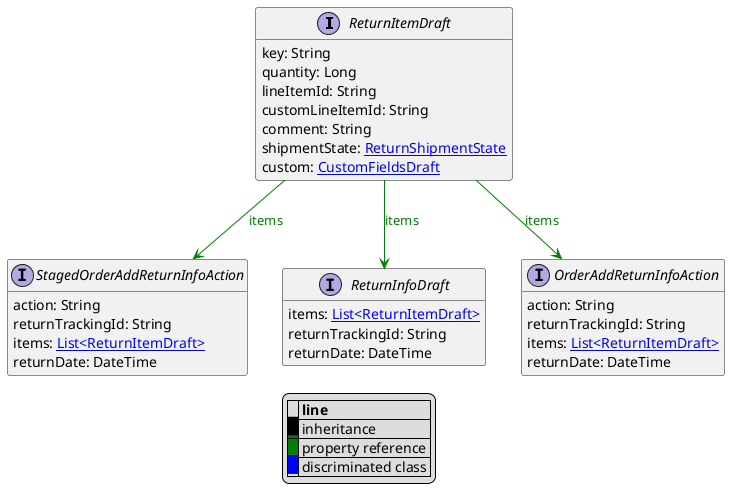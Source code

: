 @startuml

hide empty fields
hide empty methods
legend
|= |= line |
|<back:black>   </back>| inheritance |
|<back:green>   </back>| property reference |
|<back:blue>   </back>| discriminated class |
endlegend
interface ReturnItemDraft [[ReturnItemDraft.svg]]  {
    key: String
    quantity: Long
    lineItemId: String
    customLineItemId: String
    comment: String
    shipmentState: [[ReturnShipmentState.svg ReturnShipmentState]]
    custom: [[CustomFieldsDraft.svg CustomFieldsDraft]]
}



interface StagedOrderAddReturnInfoAction [[StagedOrderAddReturnInfoAction.svg]]  {
    action: String
    returnTrackingId: String
    items: [[ReturnItemDraft.svg List<ReturnItemDraft>]]
    returnDate: DateTime
}
interface ReturnInfoDraft [[ReturnInfoDraft.svg]]  {
    items: [[ReturnItemDraft.svg List<ReturnItemDraft>]]
    returnTrackingId: String
    returnDate: DateTime
}
interface OrderAddReturnInfoAction [[OrderAddReturnInfoAction.svg]]  {
    action: String
    returnTrackingId: String
    items: [[ReturnItemDraft.svg List<ReturnItemDraft>]]
    returnDate: DateTime
}

ReturnItemDraft --> StagedOrderAddReturnInfoAction #green;text:green : "items"
ReturnItemDraft --> ReturnInfoDraft #green;text:green : "items"
ReturnItemDraft --> OrderAddReturnInfoAction #green;text:green : "items"
@enduml
